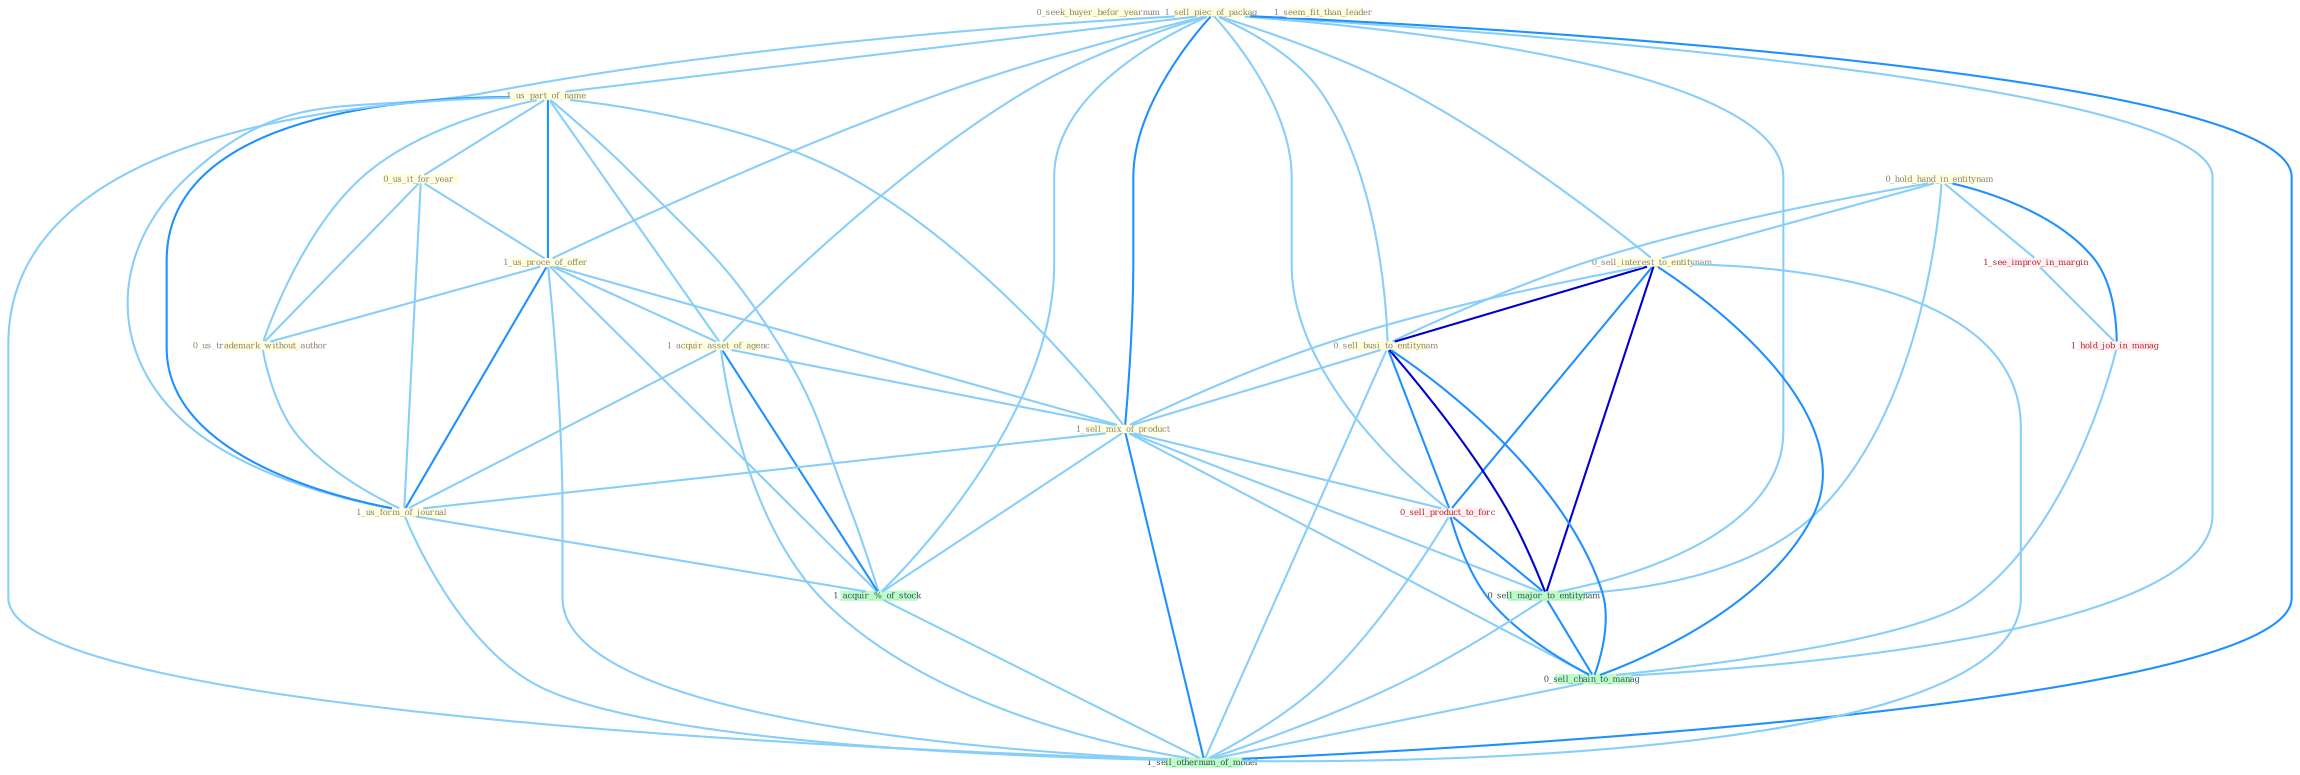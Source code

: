 Graph G{ 
    node
    [shape=polygon,style=filled,width=.5,height=.06,color="#BDFCC9",fixedsize=true,fontsize=4,
    fontcolor="#2f4f4f"];
    {node
    [color="#ffffe0", fontcolor="#8b7d6b"] "0_seek_buyer_befor_yearnum " "1_sell_piec_of_packag " "1_seem_fit_than_leader " "0_hold_hand_in_entitynam " "1_us_part_of_name " "0_sell_interest_to_entitynam " "0_sell_busi_to_entitynam " "0_us_it_for_year " "1_us_proce_of_offer " "1_acquir_asset_of_agenc " "1_sell_mix_of_product " "0_us_trademark_without_author " "1_us_form_of_journal "}
{node [color="#fff0f5", fontcolor="#b22222"] "1_see_improv_in_margin " "1_hold_job_in_manag " "0_sell_product_to_forc "}
edge [color="#B0E2FF"];

	"1_sell_piec_of_packag " -- "1_us_part_of_name " [w="1", color="#87cefa" ];
	"1_sell_piec_of_packag " -- "0_sell_interest_to_entitynam " [w="1", color="#87cefa" ];
	"1_sell_piec_of_packag " -- "0_sell_busi_to_entitynam " [w="1", color="#87cefa" ];
	"1_sell_piec_of_packag " -- "1_us_proce_of_offer " [w="1", color="#87cefa" ];
	"1_sell_piec_of_packag " -- "1_acquir_asset_of_agenc " [w="1", color="#87cefa" ];
	"1_sell_piec_of_packag " -- "1_sell_mix_of_product " [w="2", color="#1e90ff" , len=0.8];
	"1_sell_piec_of_packag " -- "1_us_form_of_journal " [w="1", color="#87cefa" ];
	"1_sell_piec_of_packag " -- "1_acquir_%_of_stock " [w="1", color="#87cefa" ];
	"1_sell_piec_of_packag " -- "0_sell_product_to_forc " [w="1", color="#87cefa" ];
	"1_sell_piec_of_packag " -- "0_sell_major_to_entitynam " [w="1", color="#87cefa" ];
	"1_sell_piec_of_packag " -- "0_sell_chain_to_manag " [w="1", color="#87cefa" ];
	"1_sell_piec_of_packag " -- "1_sell_othernum_of_model " [w="2", color="#1e90ff" , len=0.8];
	"0_hold_hand_in_entitynam " -- "0_sell_interest_to_entitynam " [w="1", color="#87cefa" ];
	"0_hold_hand_in_entitynam " -- "0_sell_busi_to_entitynam " [w="1", color="#87cefa" ];
	"0_hold_hand_in_entitynam " -- "1_see_improv_in_margin " [w="1", color="#87cefa" ];
	"0_hold_hand_in_entitynam " -- "1_hold_job_in_manag " [w="2", color="#1e90ff" , len=0.8];
	"0_hold_hand_in_entitynam " -- "0_sell_major_to_entitynam " [w="1", color="#87cefa" ];
	"1_us_part_of_name " -- "0_us_it_for_year " [w="1", color="#87cefa" ];
	"1_us_part_of_name " -- "1_us_proce_of_offer " [w="2", color="#1e90ff" , len=0.8];
	"1_us_part_of_name " -- "1_acquir_asset_of_agenc " [w="1", color="#87cefa" ];
	"1_us_part_of_name " -- "1_sell_mix_of_product " [w="1", color="#87cefa" ];
	"1_us_part_of_name " -- "0_us_trademark_without_author " [w="1", color="#87cefa" ];
	"1_us_part_of_name " -- "1_us_form_of_journal " [w="2", color="#1e90ff" , len=0.8];
	"1_us_part_of_name " -- "1_acquir_%_of_stock " [w="1", color="#87cefa" ];
	"1_us_part_of_name " -- "1_sell_othernum_of_model " [w="1", color="#87cefa" ];
	"0_sell_interest_to_entitynam " -- "0_sell_busi_to_entitynam " [w="3", color="#0000cd" , len=0.6];
	"0_sell_interest_to_entitynam " -- "1_sell_mix_of_product " [w="1", color="#87cefa" ];
	"0_sell_interest_to_entitynam " -- "0_sell_product_to_forc " [w="2", color="#1e90ff" , len=0.8];
	"0_sell_interest_to_entitynam " -- "0_sell_major_to_entitynam " [w="3", color="#0000cd" , len=0.6];
	"0_sell_interest_to_entitynam " -- "0_sell_chain_to_manag " [w="2", color="#1e90ff" , len=0.8];
	"0_sell_interest_to_entitynam " -- "1_sell_othernum_of_model " [w="1", color="#87cefa" ];
	"0_sell_busi_to_entitynam " -- "1_sell_mix_of_product " [w="1", color="#87cefa" ];
	"0_sell_busi_to_entitynam " -- "0_sell_product_to_forc " [w="2", color="#1e90ff" , len=0.8];
	"0_sell_busi_to_entitynam " -- "0_sell_major_to_entitynam " [w="3", color="#0000cd" , len=0.6];
	"0_sell_busi_to_entitynam " -- "0_sell_chain_to_manag " [w="2", color="#1e90ff" , len=0.8];
	"0_sell_busi_to_entitynam " -- "1_sell_othernum_of_model " [w="1", color="#87cefa" ];
	"0_us_it_for_year " -- "1_us_proce_of_offer " [w="1", color="#87cefa" ];
	"0_us_it_for_year " -- "0_us_trademark_without_author " [w="1", color="#87cefa" ];
	"0_us_it_for_year " -- "1_us_form_of_journal " [w="1", color="#87cefa" ];
	"1_us_proce_of_offer " -- "1_acquir_asset_of_agenc " [w="1", color="#87cefa" ];
	"1_us_proce_of_offer " -- "1_sell_mix_of_product " [w="1", color="#87cefa" ];
	"1_us_proce_of_offer " -- "0_us_trademark_without_author " [w="1", color="#87cefa" ];
	"1_us_proce_of_offer " -- "1_us_form_of_journal " [w="2", color="#1e90ff" , len=0.8];
	"1_us_proce_of_offer " -- "1_acquir_%_of_stock " [w="1", color="#87cefa" ];
	"1_us_proce_of_offer " -- "1_sell_othernum_of_model " [w="1", color="#87cefa" ];
	"1_acquir_asset_of_agenc " -- "1_sell_mix_of_product " [w="1", color="#87cefa" ];
	"1_acquir_asset_of_agenc " -- "1_us_form_of_journal " [w="1", color="#87cefa" ];
	"1_acquir_asset_of_agenc " -- "1_acquir_%_of_stock " [w="2", color="#1e90ff" , len=0.8];
	"1_acquir_asset_of_agenc " -- "1_sell_othernum_of_model " [w="1", color="#87cefa" ];
	"1_sell_mix_of_product " -- "1_us_form_of_journal " [w="1", color="#87cefa" ];
	"1_sell_mix_of_product " -- "1_acquir_%_of_stock " [w="1", color="#87cefa" ];
	"1_sell_mix_of_product " -- "0_sell_product_to_forc " [w="1", color="#87cefa" ];
	"1_sell_mix_of_product " -- "0_sell_major_to_entitynam " [w="1", color="#87cefa" ];
	"1_sell_mix_of_product " -- "0_sell_chain_to_manag " [w="1", color="#87cefa" ];
	"1_sell_mix_of_product " -- "1_sell_othernum_of_model " [w="2", color="#1e90ff" , len=0.8];
	"0_us_trademark_without_author " -- "1_us_form_of_journal " [w="1", color="#87cefa" ];
	"1_us_form_of_journal " -- "1_acquir_%_of_stock " [w="1", color="#87cefa" ];
	"1_us_form_of_journal " -- "1_sell_othernum_of_model " [w="1", color="#87cefa" ];
	"1_see_improv_in_margin " -- "1_hold_job_in_manag " [w="1", color="#87cefa" ];
	"1_acquir_%_of_stock " -- "1_sell_othernum_of_model " [w="1", color="#87cefa" ];
	"1_hold_job_in_manag " -- "0_sell_chain_to_manag " [w="1", color="#87cefa" ];
	"0_sell_product_to_forc " -- "0_sell_major_to_entitynam " [w="2", color="#1e90ff" , len=0.8];
	"0_sell_product_to_forc " -- "0_sell_chain_to_manag " [w="2", color="#1e90ff" , len=0.8];
	"0_sell_product_to_forc " -- "1_sell_othernum_of_model " [w="1", color="#87cefa" ];
	"0_sell_major_to_entitynam " -- "0_sell_chain_to_manag " [w="2", color="#1e90ff" , len=0.8];
	"0_sell_major_to_entitynam " -- "1_sell_othernum_of_model " [w="1", color="#87cefa" ];
	"0_sell_chain_to_manag " -- "1_sell_othernum_of_model " [w="1", color="#87cefa" ];
}